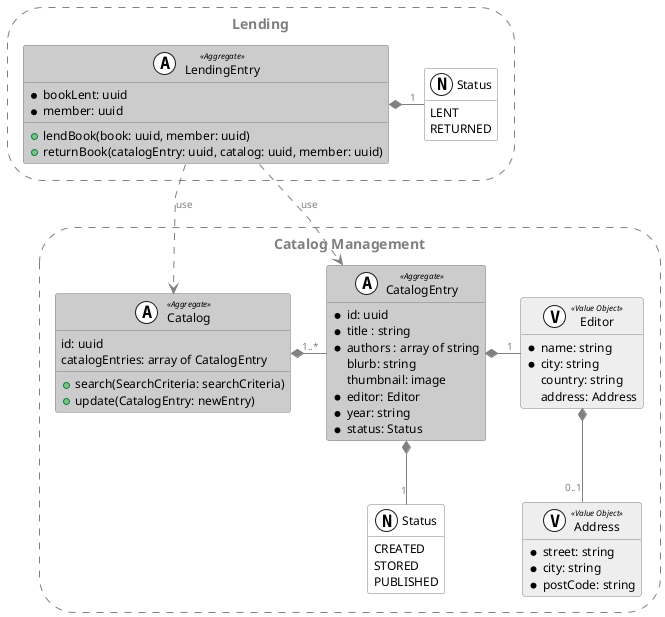 @startuml
'https://plantuml.com/class-diagram

@startuml
'https://plantuml.com/class-diagram

'left to right direction
top to bottom direction
hide empty members
skinparam linetype polyline
allowmixing


skinparam class {
    backgroundcolor #FFFFFF
    backgroundcolor<<Aggregate>> #CCCCCC
    backgroundcolor<<Entity>> #DDDDDD
    backgroundcolor<<Value Object>> #EEEEEE

    bordercolor grey
    fontcolor black
    fontcolor<<Aggregate>> black
    fontcolor<<Entity>> balck
    fontcolor<<Value Object>> black

    attributefontcolor black
    attributefontsize 12
    attributefontcolor<<Aggregate>> black

    stereotypefontcolor black
    stereotypefontsize 8


}

skinparam arrow {
    color grey
    fontcolor grey
    fontsize 10
}

skinparam storage {
    backgroundcolor white
    bordercolor grey
    borderstyle dashed
    fontcolor grey
}

skinparam note {
    backgroundcolor white
    fontcolor grey
    fontstyle italic
    fontsize 10
    bordercolor grey

}

storage "Catalog Management" as catalogBoundedContext  {
    class "Catalog" as catalog <<(A,#FFFFFF) Aggregate>> {
        id: uuid
        catalogEntries: array of CatalogEntry
        + search(SearchCriteria: searchCriteria)
        + update(CatalogEntry: newEntry)
    }

    class "CatalogEntry" as catalogEntry <<(A, #FFFFFF) Aggregate>> {
        * id: uuid
        * title : string
        * authors : array of string
        blurb: string
        thumbnail: image
        * editor: Editor
        * year: string
        * status: Status
    }

    class "Editor" as editor <<(V, #FFFFFF) Value Object>> {
        * name: string
        * city: string
        country: string
        address: Address
    }

    class "Address" as address <<V, #FFFFFF) Value Object>> {
        * street: string
        * city: string
        * postCode: string
    }

    enum "Status" as statusCatalogEntry <<(N,#FFFFFF)>> {
        CREATED
        STORED
        PUBLISHED
    }

    catalog *-"1..*" catalogEntry
    catalogEntry *-"1" editor
    editor *-down-"0..1" address
    catalogEntry *--"1" statusCatalogEntry
}


storage Lending {
    class "LendingEntry" as lendingEntry <<(A, #FFFFFF) Aggregate>>{
        * bookLent: uuid
        * member: uuid
        + lendBook(book: uuid, member: uuid)
        + returnBook(catalogEntry: uuid, catalog: uuid, member: uuid)
    }

    enum "Status" as statusLending <<(N, #FFFFFF)>> {
        LENT
        RETURNED
    }

    lendingEntry *-"1" statusLending
}


lendingEntry ..> catalogEntry : use
lendingEntry ..> catalog : use


@enduml

@enduml
